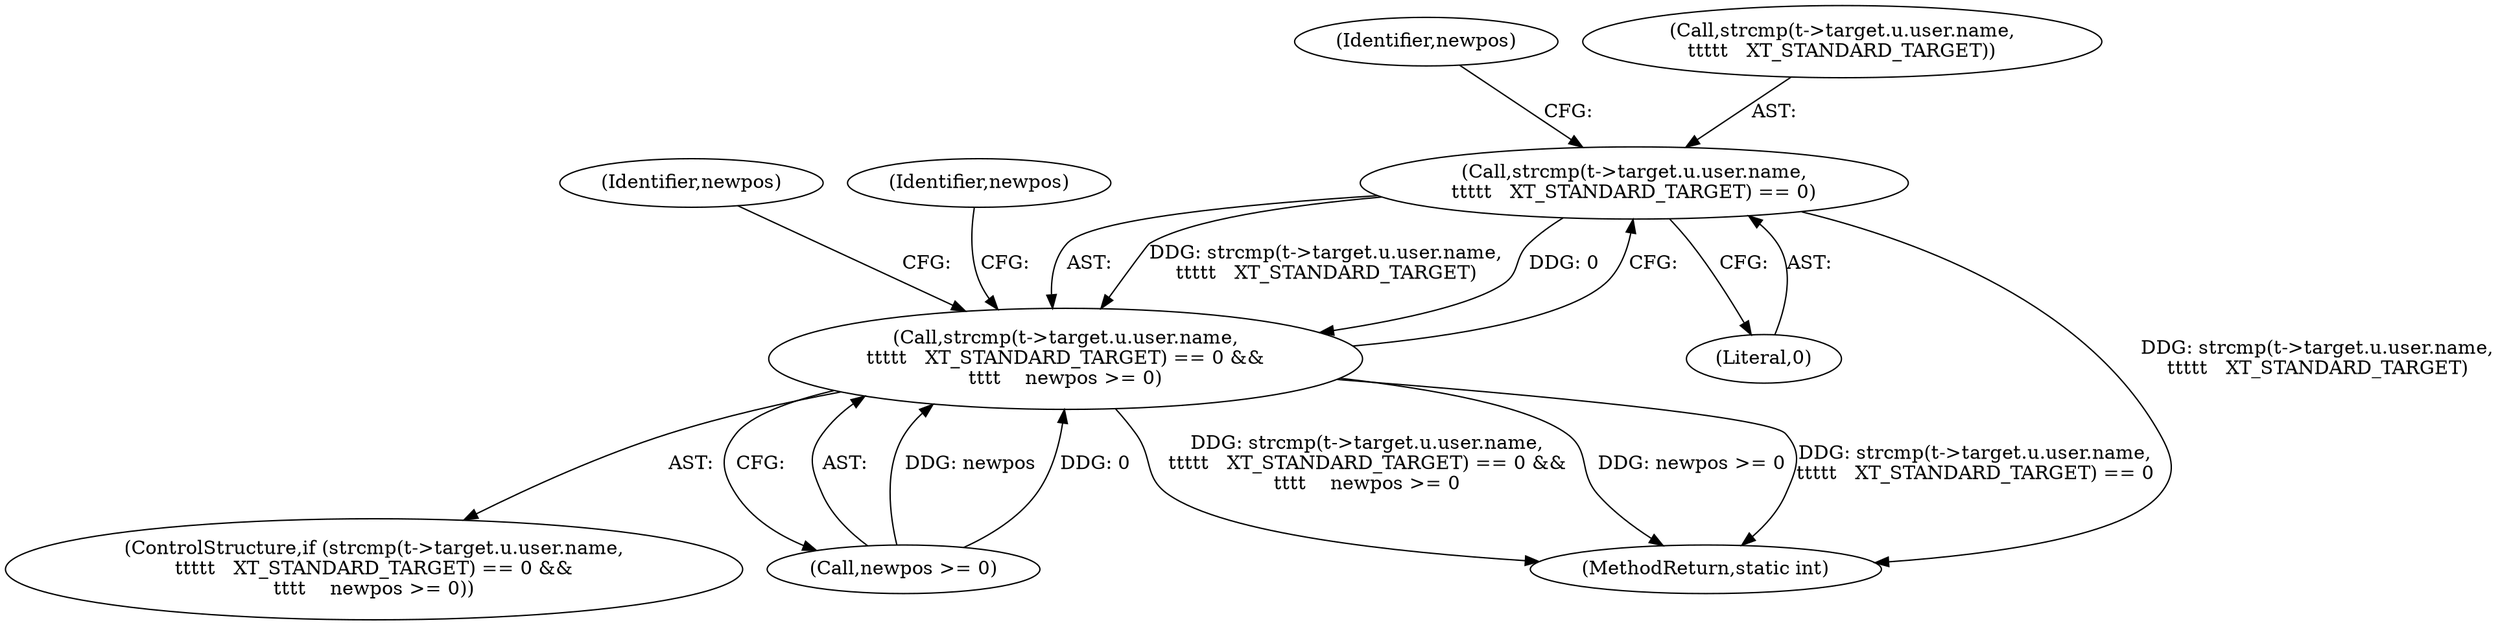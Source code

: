 digraph "0_linux_54d83fc74aa9ec72794373cb47432c5f7fb1a309_1@API" {
"1000341" [label="(Call,strcmp(t->target.u.user.name,\n\t\t\t\t\t   XT_STANDARD_TARGET) == 0)"];
"1000340" [label="(Call,strcmp(t->target.u.user.name,\n\t\t\t\t\t   XT_STANDARD_TARGET) == 0 &&\n\t\t\t\t    newpos >= 0)"];
"1000341" [label="(Call,strcmp(t->target.u.user.name,\n\t\t\t\t\t   XT_STANDARD_TARGET) == 0)"];
"1000355" [label="(Identifier,newpos)"];
"1000340" [label="(Call,strcmp(t->target.u.user.name,\n\t\t\t\t\t   XT_STANDARD_TARGET) == 0 &&\n\t\t\t\t    newpos >= 0)"];
"1000353" [label="(Literal,0)"];
"1000339" [label="(ControlStructure,if (strcmp(t->target.u.user.name,\n\t\t\t\t\t   XT_STANDARD_TARGET) == 0 &&\n\t\t\t\t    newpos >= 0))"];
"1000354" [label="(Call,newpos >= 0)"];
"1000380" [label="(Identifier,newpos)"];
"1000360" [label="(Identifier,newpos)"];
"1000342" [label="(Call,strcmp(t->target.u.user.name,\n\t\t\t\t\t   XT_STANDARD_TARGET))"];
"1000409" [label="(MethodReturn,static int)"];
"1000341" -> "1000340"  [label="AST: "];
"1000341" -> "1000353"  [label="CFG: "];
"1000342" -> "1000341"  [label="AST: "];
"1000353" -> "1000341"  [label="AST: "];
"1000355" -> "1000341"  [label="CFG: "];
"1000340" -> "1000341"  [label="CFG: "];
"1000341" -> "1000409"  [label="DDG: strcmp(t->target.u.user.name,\n\t\t\t\t\t   XT_STANDARD_TARGET)"];
"1000341" -> "1000340"  [label="DDG: strcmp(t->target.u.user.name,\n\t\t\t\t\t   XT_STANDARD_TARGET)"];
"1000341" -> "1000340"  [label="DDG: 0"];
"1000340" -> "1000339"  [label="AST: "];
"1000340" -> "1000354"  [label="CFG: "];
"1000354" -> "1000340"  [label="AST: "];
"1000360" -> "1000340"  [label="CFG: "];
"1000380" -> "1000340"  [label="CFG: "];
"1000340" -> "1000409"  [label="DDG: strcmp(t->target.u.user.name,\n\t\t\t\t\t   XT_STANDARD_TARGET) == 0 &&\n\t\t\t\t    newpos >= 0"];
"1000340" -> "1000409"  [label="DDG: newpos >= 0"];
"1000340" -> "1000409"  [label="DDG: strcmp(t->target.u.user.name,\n\t\t\t\t\t   XT_STANDARD_TARGET) == 0"];
"1000354" -> "1000340"  [label="DDG: newpos"];
"1000354" -> "1000340"  [label="DDG: 0"];
}
